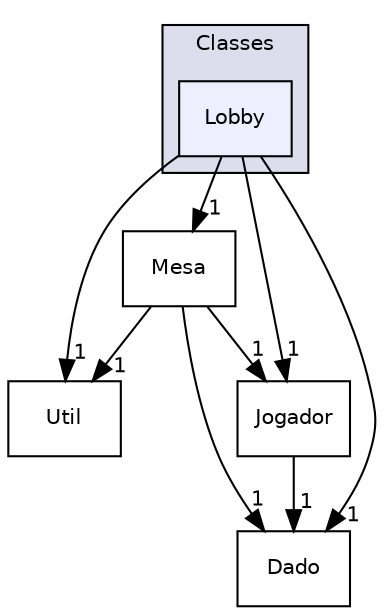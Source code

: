 digraph "Lobby" {
  compound=true
  node [ fontsize="10", fontname="Helvetica"];
  edge [ labelfontsize="10", labelfontname="Helvetica"];
  subgraph clusterdir_0c68614ac8d8401edbf4146ded722294 {
    graph [ bgcolor="#ddddee", pencolor="black", label="Classes" fontname="Helvetica", fontsize="10", URL="dir_0c68614ac8d8401edbf4146ded722294.html"]
  dir_0e5cd91e72c292d17390421ac97ef6f3 [shape=box, label="Lobby", style="filled", fillcolor="#eeeeff", pencolor="black", URL="dir_0e5cd91e72c292d17390421ac97ef6f3.html"];
  }
  dir_2d9f9f55bea16a882763e4ee82cb87fe [shape=box label="Mesa" URL="dir_2d9f9f55bea16a882763e4ee82cb87fe.html"];
  dir_d4f7a754e06480f800a6fab4b04999ce [shape=box label="Util" URL="dir_d4f7a754e06480f800a6fab4b04999ce.html"];
  dir_e0b4642542de8dd4bf11844720c9ea01 [shape=box label="Dado" URL="dir_e0b4642542de8dd4bf11844720c9ea01.html"];
  dir_67990f6eab70a7995f81f8346328b1da [shape=box label="Jogador" URL="dir_67990f6eab70a7995f81f8346328b1da.html"];
  dir_2d9f9f55bea16a882763e4ee82cb87fe->dir_d4f7a754e06480f800a6fab4b04999ce [headlabel="1", labeldistance=1.5 headhref="dir_000006_000000.html"];
  dir_2d9f9f55bea16a882763e4ee82cb87fe->dir_e0b4642542de8dd4bf11844720c9ea01 [headlabel="1", labeldistance=1.5 headhref="dir_000006_000002.html"];
  dir_2d9f9f55bea16a882763e4ee82cb87fe->dir_67990f6eab70a7995f81f8346328b1da [headlabel="1", labeldistance=1.5 headhref="dir_000006_000003.html"];
  dir_0e5cd91e72c292d17390421ac97ef6f3->dir_2d9f9f55bea16a882763e4ee82cb87fe [headlabel="1", labeldistance=1.5 headhref="dir_000004_000006.html"];
  dir_0e5cd91e72c292d17390421ac97ef6f3->dir_d4f7a754e06480f800a6fab4b04999ce [headlabel="1", labeldistance=1.5 headhref="dir_000004_000000.html"];
  dir_0e5cd91e72c292d17390421ac97ef6f3->dir_e0b4642542de8dd4bf11844720c9ea01 [headlabel="1", labeldistance=1.5 headhref="dir_000004_000002.html"];
  dir_0e5cd91e72c292d17390421ac97ef6f3->dir_67990f6eab70a7995f81f8346328b1da [headlabel="1", labeldistance=1.5 headhref="dir_000004_000003.html"];
  dir_67990f6eab70a7995f81f8346328b1da->dir_e0b4642542de8dd4bf11844720c9ea01 [headlabel="1", labeldistance=1.5 headhref="dir_000003_000002.html"];
}
